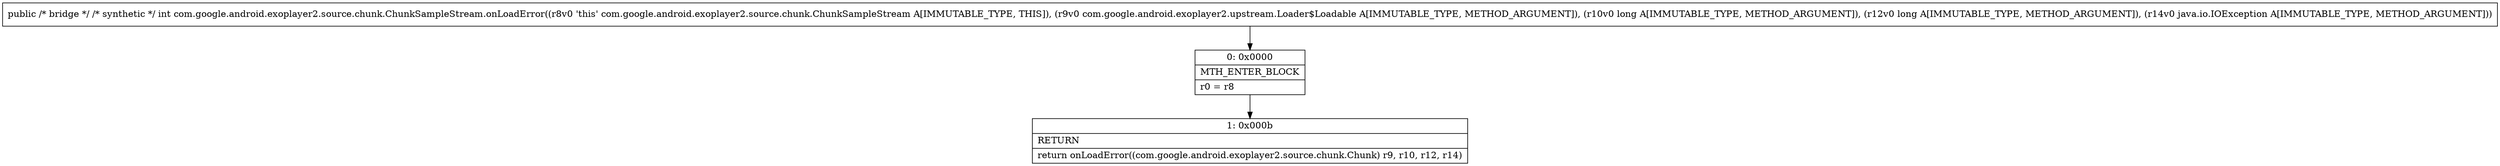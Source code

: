 digraph "CFG forcom.google.android.exoplayer2.source.chunk.ChunkSampleStream.onLoadError(Lcom\/google\/android\/exoplayer2\/upstream\/Loader$Loadable;JJLjava\/io\/IOException;)I" {
Node_0 [shape=record,label="{0\:\ 0x0000|MTH_ENTER_BLOCK\l|r0 = r8\l}"];
Node_1 [shape=record,label="{1\:\ 0x000b|RETURN\l|return onLoadError((com.google.android.exoplayer2.source.chunk.Chunk) r9, r10, r12, r14)\l}"];
MethodNode[shape=record,label="{public \/* bridge *\/ \/* synthetic *\/ int com.google.android.exoplayer2.source.chunk.ChunkSampleStream.onLoadError((r8v0 'this' com.google.android.exoplayer2.source.chunk.ChunkSampleStream A[IMMUTABLE_TYPE, THIS]), (r9v0 com.google.android.exoplayer2.upstream.Loader$Loadable A[IMMUTABLE_TYPE, METHOD_ARGUMENT]), (r10v0 long A[IMMUTABLE_TYPE, METHOD_ARGUMENT]), (r12v0 long A[IMMUTABLE_TYPE, METHOD_ARGUMENT]), (r14v0 java.io.IOException A[IMMUTABLE_TYPE, METHOD_ARGUMENT])) }"];
MethodNode -> Node_0;
Node_0 -> Node_1;
}

